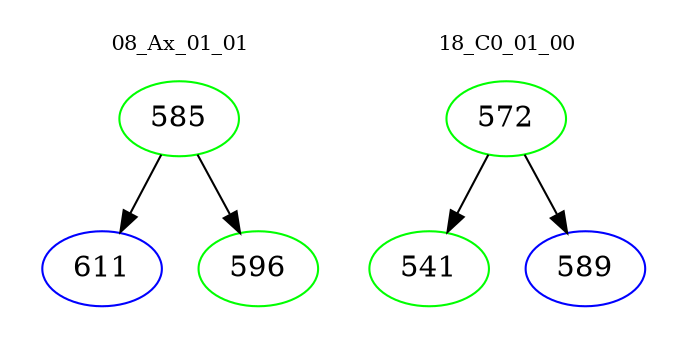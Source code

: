 digraph{
subgraph cluster_0 {
color = white
label = "08_Ax_01_01";
fontsize=10;
T0_585 [label="585", color="green"]
T0_585 -> T0_611 [color="black"]
T0_611 [label="611", color="blue"]
T0_585 -> T0_596 [color="black"]
T0_596 [label="596", color="green"]
}
subgraph cluster_1 {
color = white
label = "18_C0_01_00";
fontsize=10;
T1_572 [label="572", color="green"]
T1_572 -> T1_541 [color="black"]
T1_541 [label="541", color="green"]
T1_572 -> T1_589 [color="black"]
T1_589 [label="589", color="blue"]
}
}
